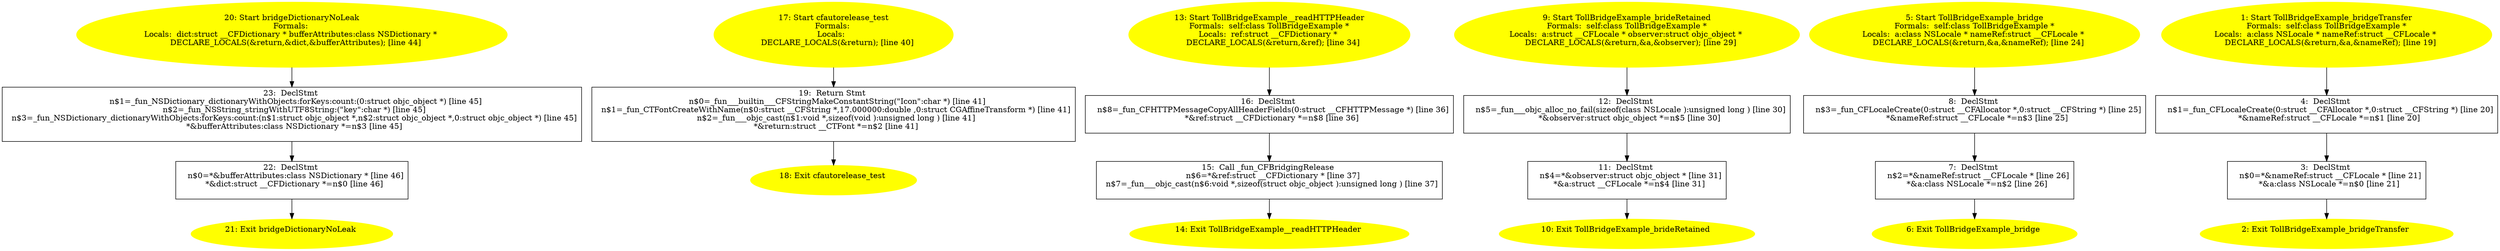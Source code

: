 /* @generated */
digraph iCFG {
23 [label="23:  DeclStmt \n   n$1=_fun_NSDictionary_dictionaryWithObjects:forKeys:count:(0:struct objc_object *) [line 45]\n  n$2=_fun_NSString_stringWithUTF8String:(\"key\":char *) [line 45]\n  n$3=_fun_NSDictionary_dictionaryWithObjects:forKeys:count:(n$1:struct objc_object *,n$2:struct objc_object *,0:struct objc_object *) [line 45]\n  *&bufferAttributes:class NSDictionary *=n$3 [line 45]\n " shape="box"]
	

	 23 -> 22 ;
22 [label="22:  DeclStmt \n   n$0=*&bufferAttributes:class NSDictionary * [line 46]\n  *&dict:struct __CFDictionary *=n$0 [line 46]\n " shape="box"]
	

	 22 -> 21 ;
21 [label="21: Exit bridgeDictionaryNoLeak \n  " color=yellow style=filled]
	

20 [label="20: Start bridgeDictionaryNoLeak\nFormals: \nLocals:  dict:struct __CFDictionary * bufferAttributes:class NSDictionary * \n   DECLARE_LOCALS(&return,&dict,&bufferAttributes); [line 44]\n " color=yellow style=filled]
	

	 20 -> 23 ;
19 [label="19:  Return Stmt \n   n$0=_fun___builtin___CFStringMakeConstantString(\"Icon\":char *) [line 41]\n  n$1=_fun_CTFontCreateWithName(n$0:struct __CFString *,17.000000:double ,0:struct CGAffineTransform *) [line 41]\n  n$2=_fun___objc_cast(n$1:void *,sizeof(void ):unsigned long ) [line 41]\n  *&return:struct __CTFont *=n$2 [line 41]\n " shape="box"]
	

	 19 -> 18 ;
18 [label="18: Exit cfautorelease_test \n  " color=yellow style=filled]
	

17 [label="17: Start cfautorelease_test\nFormals: \nLocals:  \n   DECLARE_LOCALS(&return); [line 40]\n " color=yellow style=filled]
	

	 17 -> 19 ;
16 [label="16:  DeclStmt \n   n$8=_fun_CFHTTPMessageCopyAllHeaderFields(0:struct __CFHTTPMessage *) [line 36]\n  *&ref:struct __CFDictionary *=n$8 [line 36]\n " shape="box"]
	

	 16 -> 15 ;
15 [label="15:  Call _fun_CFBridgingRelease \n   n$6=*&ref:struct __CFDictionary * [line 37]\n  n$7=_fun___objc_cast(n$6:void *,sizeof(struct objc_object ):unsigned long ) [line 37]\n " shape="box"]
	

	 15 -> 14 ;
14 [label="14: Exit TollBridgeExample__readHTTPHeader \n  " color=yellow style=filled]
	

13 [label="13: Start TollBridgeExample__readHTTPHeader\nFormals:  self:class TollBridgeExample *\nLocals:  ref:struct __CFDictionary * \n   DECLARE_LOCALS(&return,&ref); [line 34]\n " color=yellow style=filled]
	

	 13 -> 16 ;
12 [label="12:  DeclStmt \n   n$5=_fun___objc_alloc_no_fail(sizeof(class NSLocale ):unsigned long ) [line 30]\n  *&observer:struct objc_object *=n$5 [line 30]\n " shape="box"]
	

	 12 -> 11 ;
11 [label="11:  DeclStmt \n   n$4=*&observer:struct objc_object * [line 31]\n  *&a:struct __CFLocale *=n$4 [line 31]\n " shape="box"]
	

	 11 -> 10 ;
10 [label="10: Exit TollBridgeExample_brideRetained \n  " color=yellow style=filled]
	

9 [label="9: Start TollBridgeExample_brideRetained\nFormals:  self:class TollBridgeExample *\nLocals:  a:struct __CFLocale * observer:struct objc_object * \n   DECLARE_LOCALS(&return,&a,&observer); [line 29]\n " color=yellow style=filled]
	

	 9 -> 12 ;
8 [label="8:  DeclStmt \n   n$3=_fun_CFLocaleCreate(0:struct __CFAllocator *,0:struct __CFString *) [line 25]\n  *&nameRef:struct __CFLocale *=n$3 [line 25]\n " shape="box"]
	

	 8 -> 7 ;
7 [label="7:  DeclStmt \n   n$2=*&nameRef:struct __CFLocale * [line 26]\n  *&a:class NSLocale *=n$2 [line 26]\n " shape="box"]
	

	 7 -> 6 ;
6 [label="6: Exit TollBridgeExample_bridge \n  " color=yellow style=filled]
	

5 [label="5: Start TollBridgeExample_bridge\nFormals:  self:class TollBridgeExample *\nLocals:  a:class NSLocale * nameRef:struct __CFLocale * \n   DECLARE_LOCALS(&return,&a,&nameRef); [line 24]\n " color=yellow style=filled]
	

	 5 -> 8 ;
4 [label="4:  DeclStmt \n   n$1=_fun_CFLocaleCreate(0:struct __CFAllocator *,0:struct __CFString *) [line 20]\n  *&nameRef:struct __CFLocale *=n$1 [line 20]\n " shape="box"]
	

	 4 -> 3 ;
3 [label="3:  DeclStmt \n   n$0=*&nameRef:struct __CFLocale * [line 21]\n  *&a:class NSLocale *=n$0 [line 21]\n " shape="box"]
	

	 3 -> 2 ;
2 [label="2: Exit TollBridgeExample_bridgeTransfer \n  " color=yellow style=filled]
	

1 [label="1: Start TollBridgeExample_bridgeTransfer\nFormals:  self:class TollBridgeExample *\nLocals:  a:class NSLocale * nameRef:struct __CFLocale * \n   DECLARE_LOCALS(&return,&a,&nameRef); [line 19]\n " color=yellow style=filled]
	

	 1 -> 4 ;
}
